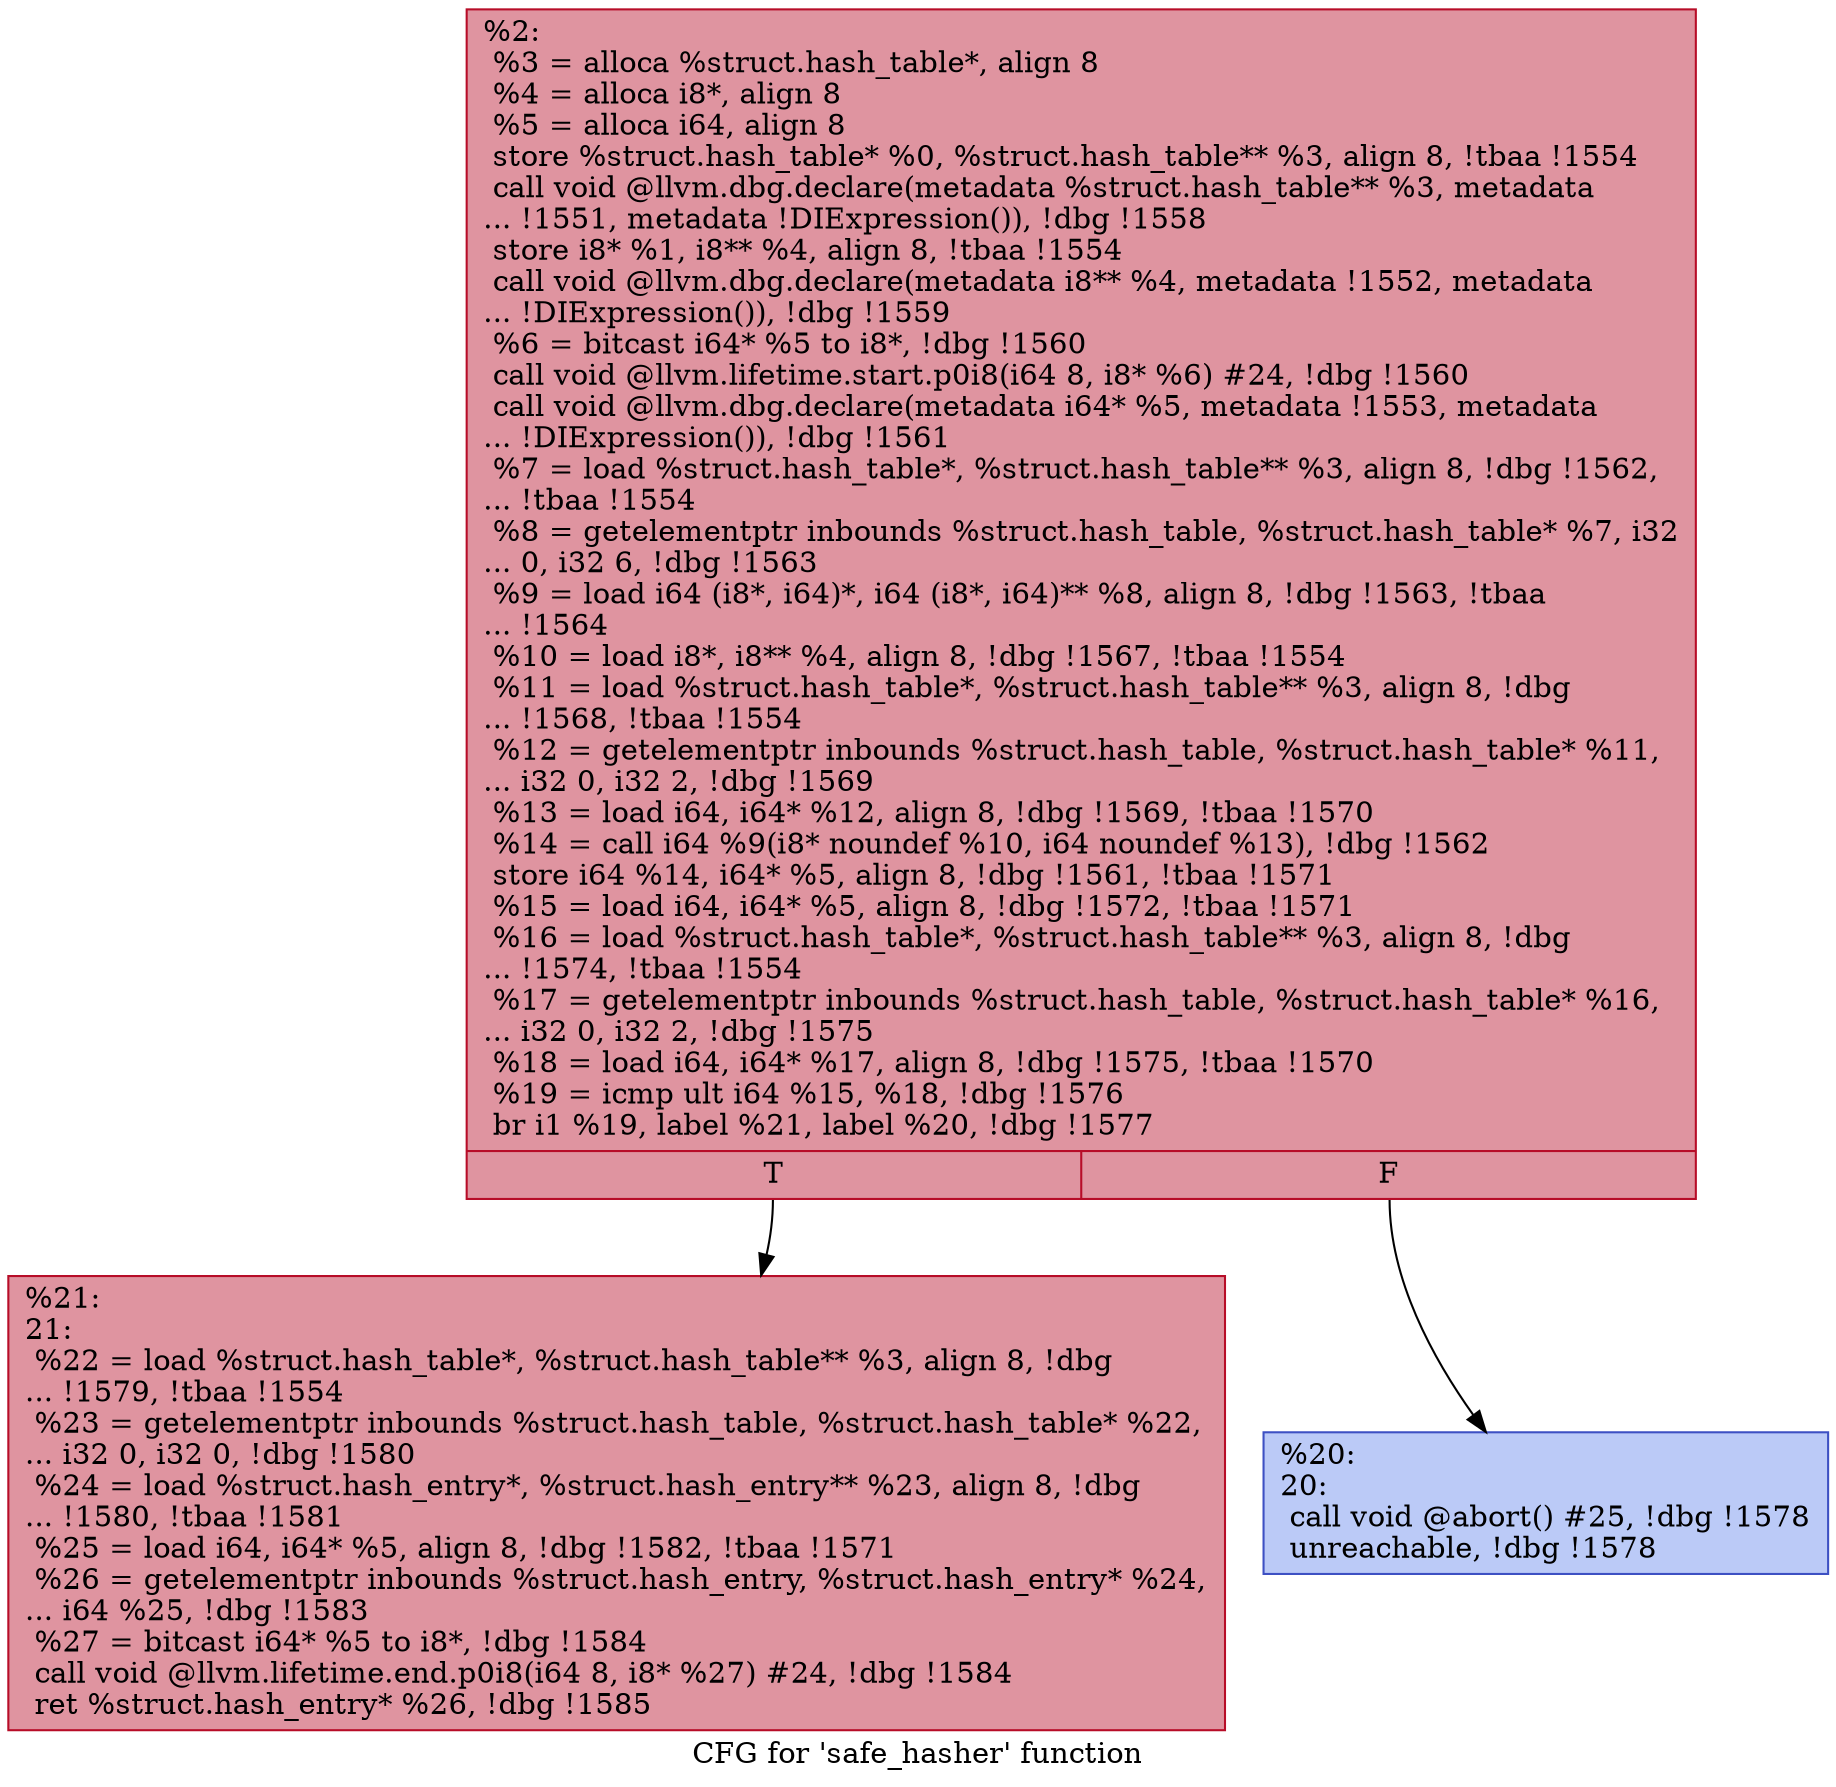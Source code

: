 digraph "CFG for 'safe_hasher' function" {
	label="CFG for 'safe_hasher' function";

	Node0x2615690 [shape=record,color="#b70d28ff", style=filled, fillcolor="#b70d2870",label="{%2:\l  %3 = alloca %struct.hash_table*, align 8\l  %4 = alloca i8*, align 8\l  %5 = alloca i64, align 8\l  store %struct.hash_table* %0, %struct.hash_table** %3, align 8, !tbaa !1554\l  call void @llvm.dbg.declare(metadata %struct.hash_table** %3, metadata\l... !1551, metadata !DIExpression()), !dbg !1558\l  store i8* %1, i8** %4, align 8, !tbaa !1554\l  call void @llvm.dbg.declare(metadata i8** %4, metadata !1552, metadata\l... !DIExpression()), !dbg !1559\l  %6 = bitcast i64* %5 to i8*, !dbg !1560\l  call void @llvm.lifetime.start.p0i8(i64 8, i8* %6) #24, !dbg !1560\l  call void @llvm.dbg.declare(metadata i64* %5, metadata !1553, metadata\l... !DIExpression()), !dbg !1561\l  %7 = load %struct.hash_table*, %struct.hash_table** %3, align 8, !dbg !1562,\l... !tbaa !1554\l  %8 = getelementptr inbounds %struct.hash_table, %struct.hash_table* %7, i32\l... 0, i32 6, !dbg !1563\l  %9 = load i64 (i8*, i64)*, i64 (i8*, i64)** %8, align 8, !dbg !1563, !tbaa\l... !1564\l  %10 = load i8*, i8** %4, align 8, !dbg !1567, !tbaa !1554\l  %11 = load %struct.hash_table*, %struct.hash_table** %3, align 8, !dbg\l... !1568, !tbaa !1554\l  %12 = getelementptr inbounds %struct.hash_table, %struct.hash_table* %11,\l... i32 0, i32 2, !dbg !1569\l  %13 = load i64, i64* %12, align 8, !dbg !1569, !tbaa !1570\l  %14 = call i64 %9(i8* noundef %10, i64 noundef %13), !dbg !1562\l  store i64 %14, i64* %5, align 8, !dbg !1561, !tbaa !1571\l  %15 = load i64, i64* %5, align 8, !dbg !1572, !tbaa !1571\l  %16 = load %struct.hash_table*, %struct.hash_table** %3, align 8, !dbg\l... !1574, !tbaa !1554\l  %17 = getelementptr inbounds %struct.hash_table, %struct.hash_table* %16,\l... i32 0, i32 2, !dbg !1575\l  %18 = load i64, i64* %17, align 8, !dbg !1575, !tbaa !1570\l  %19 = icmp ult i64 %15, %18, !dbg !1576\l  br i1 %19, label %21, label %20, !dbg !1577\l|{<s0>T|<s1>F}}"];
	Node0x2615690:s0 -> Node0x2618d10;
	Node0x2615690:s1 -> Node0x2618cc0;
	Node0x2618cc0 [shape=record,color="#3d50c3ff", style=filled, fillcolor="#6687ed70",label="{%20:\l20:                                               \l  call void @abort() #25, !dbg !1578\l  unreachable, !dbg !1578\l}"];
	Node0x2618d10 [shape=record,color="#b70d28ff", style=filled, fillcolor="#b70d2870",label="{%21:\l21:                                               \l  %22 = load %struct.hash_table*, %struct.hash_table** %3, align 8, !dbg\l... !1579, !tbaa !1554\l  %23 = getelementptr inbounds %struct.hash_table, %struct.hash_table* %22,\l... i32 0, i32 0, !dbg !1580\l  %24 = load %struct.hash_entry*, %struct.hash_entry** %23, align 8, !dbg\l... !1580, !tbaa !1581\l  %25 = load i64, i64* %5, align 8, !dbg !1582, !tbaa !1571\l  %26 = getelementptr inbounds %struct.hash_entry, %struct.hash_entry* %24,\l... i64 %25, !dbg !1583\l  %27 = bitcast i64* %5 to i8*, !dbg !1584\l  call void @llvm.lifetime.end.p0i8(i64 8, i8* %27) #24, !dbg !1584\l  ret %struct.hash_entry* %26, !dbg !1585\l}"];
}
